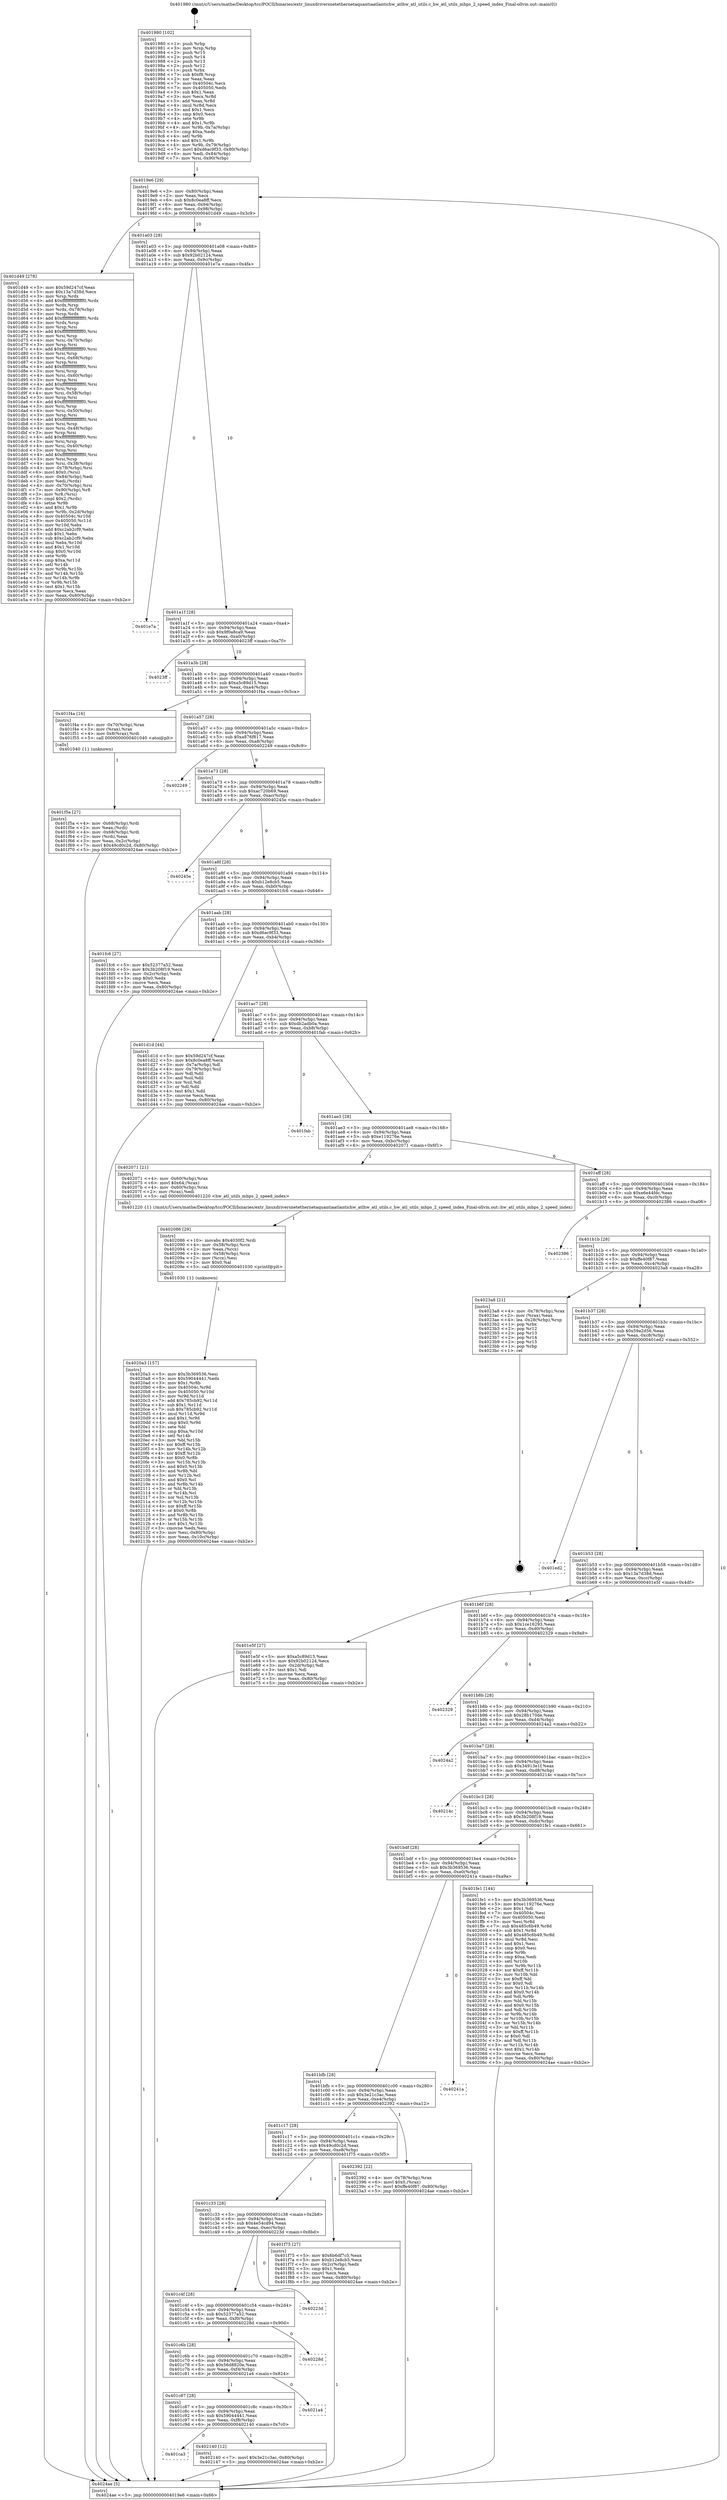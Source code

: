 digraph "0x401980" {
  label = "0x401980 (/mnt/c/Users/mathe/Desktop/tcc/POCII/binaries/extr_linuxdriversnetethernetaquantiaatlantichw_atlhw_atl_utils.c_hw_atl_utils_mbps_2_speed_index_Final-ollvm.out::main(0))"
  labelloc = "t"
  node[shape=record]

  Entry [label="",width=0.3,height=0.3,shape=circle,fillcolor=black,style=filled]
  "0x4019e6" [label="{
     0x4019e6 [29]\l
     | [instrs]\l
     &nbsp;&nbsp;0x4019e6 \<+3\>: mov -0x80(%rbp),%eax\l
     &nbsp;&nbsp;0x4019e9 \<+2\>: mov %eax,%ecx\l
     &nbsp;&nbsp;0x4019eb \<+6\>: sub $0x8c0ea8ff,%ecx\l
     &nbsp;&nbsp;0x4019f1 \<+6\>: mov %eax,-0x94(%rbp)\l
     &nbsp;&nbsp;0x4019f7 \<+6\>: mov %ecx,-0x98(%rbp)\l
     &nbsp;&nbsp;0x4019fd \<+6\>: je 0000000000401d49 \<main+0x3c9\>\l
  }"]
  "0x401d49" [label="{
     0x401d49 [278]\l
     | [instrs]\l
     &nbsp;&nbsp;0x401d49 \<+5\>: mov $0x59d247cf,%eax\l
     &nbsp;&nbsp;0x401d4e \<+5\>: mov $0x13a7d38d,%ecx\l
     &nbsp;&nbsp;0x401d53 \<+3\>: mov %rsp,%rdx\l
     &nbsp;&nbsp;0x401d56 \<+4\>: add $0xfffffffffffffff0,%rdx\l
     &nbsp;&nbsp;0x401d5a \<+3\>: mov %rdx,%rsp\l
     &nbsp;&nbsp;0x401d5d \<+4\>: mov %rdx,-0x78(%rbp)\l
     &nbsp;&nbsp;0x401d61 \<+3\>: mov %rsp,%rdx\l
     &nbsp;&nbsp;0x401d64 \<+4\>: add $0xfffffffffffffff0,%rdx\l
     &nbsp;&nbsp;0x401d68 \<+3\>: mov %rdx,%rsp\l
     &nbsp;&nbsp;0x401d6b \<+3\>: mov %rsp,%rsi\l
     &nbsp;&nbsp;0x401d6e \<+4\>: add $0xfffffffffffffff0,%rsi\l
     &nbsp;&nbsp;0x401d72 \<+3\>: mov %rsi,%rsp\l
     &nbsp;&nbsp;0x401d75 \<+4\>: mov %rsi,-0x70(%rbp)\l
     &nbsp;&nbsp;0x401d79 \<+3\>: mov %rsp,%rsi\l
     &nbsp;&nbsp;0x401d7c \<+4\>: add $0xfffffffffffffff0,%rsi\l
     &nbsp;&nbsp;0x401d80 \<+3\>: mov %rsi,%rsp\l
     &nbsp;&nbsp;0x401d83 \<+4\>: mov %rsi,-0x68(%rbp)\l
     &nbsp;&nbsp;0x401d87 \<+3\>: mov %rsp,%rsi\l
     &nbsp;&nbsp;0x401d8a \<+4\>: add $0xfffffffffffffff0,%rsi\l
     &nbsp;&nbsp;0x401d8e \<+3\>: mov %rsi,%rsp\l
     &nbsp;&nbsp;0x401d91 \<+4\>: mov %rsi,-0x60(%rbp)\l
     &nbsp;&nbsp;0x401d95 \<+3\>: mov %rsp,%rsi\l
     &nbsp;&nbsp;0x401d98 \<+4\>: add $0xfffffffffffffff0,%rsi\l
     &nbsp;&nbsp;0x401d9c \<+3\>: mov %rsi,%rsp\l
     &nbsp;&nbsp;0x401d9f \<+4\>: mov %rsi,-0x58(%rbp)\l
     &nbsp;&nbsp;0x401da3 \<+3\>: mov %rsp,%rsi\l
     &nbsp;&nbsp;0x401da6 \<+4\>: add $0xfffffffffffffff0,%rsi\l
     &nbsp;&nbsp;0x401daa \<+3\>: mov %rsi,%rsp\l
     &nbsp;&nbsp;0x401dad \<+4\>: mov %rsi,-0x50(%rbp)\l
     &nbsp;&nbsp;0x401db1 \<+3\>: mov %rsp,%rsi\l
     &nbsp;&nbsp;0x401db4 \<+4\>: add $0xfffffffffffffff0,%rsi\l
     &nbsp;&nbsp;0x401db8 \<+3\>: mov %rsi,%rsp\l
     &nbsp;&nbsp;0x401dbb \<+4\>: mov %rsi,-0x48(%rbp)\l
     &nbsp;&nbsp;0x401dbf \<+3\>: mov %rsp,%rsi\l
     &nbsp;&nbsp;0x401dc2 \<+4\>: add $0xfffffffffffffff0,%rsi\l
     &nbsp;&nbsp;0x401dc6 \<+3\>: mov %rsi,%rsp\l
     &nbsp;&nbsp;0x401dc9 \<+4\>: mov %rsi,-0x40(%rbp)\l
     &nbsp;&nbsp;0x401dcd \<+3\>: mov %rsp,%rsi\l
     &nbsp;&nbsp;0x401dd0 \<+4\>: add $0xfffffffffffffff0,%rsi\l
     &nbsp;&nbsp;0x401dd4 \<+3\>: mov %rsi,%rsp\l
     &nbsp;&nbsp;0x401dd7 \<+4\>: mov %rsi,-0x38(%rbp)\l
     &nbsp;&nbsp;0x401ddb \<+4\>: mov -0x78(%rbp),%rsi\l
     &nbsp;&nbsp;0x401ddf \<+6\>: movl $0x0,(%rsi)\l
     &nbsp;&nbsp;0x401de5 \<+6\>: mov -0x84(%rbp),%edi\l
     &nbsp;&nbsp;0x401deb \<+2\>: mov %edi,(%rdx)\l
     &nbsp;&nbsp;0x401ded \<+4\>: mov -0x70(%rbp),%rsi\l
     &nbsp;&nbsp;0x401df1 \<+7\>: mov -0x90(%rbp),%r8\l
     &nbsp;&nbsp;0x401df8 \<+3\>: mov %r8,(%rsi)\l
     &nbsp;&nbsp;0x401dfb \<+3\>: cmpl $0x2,(%rdx)\l
     &nbsp;&nbsp;0x401dfe \<+4\>: setne %r9b\l
     &nbsp;&nbsp;0x401e02 \<+4\>: and $0x1,%r9b\l
     &nbsp;&nbsp;0x401e06 \<+4\>: mov %r9b,-0x2d(%rbp)\l
     &nbsp;&nbsp;0x401e0a \<+8\>: mov 0x40504c,%r10d\l
     &nbsp;&nbsp;0x401e12 \<+8\>: mov 0x405050,%r11d\l
     &nbsp;&nbsp;0x401e1a \<+3\>: mov %r10d,%ebx\l
     &nbsp;&nbsp;0x401e1d \<+6\>: add $0xc2ab2cf9,%ebx\l
     &nbsp;&nbsp;0x401e23 \<+3\>: sub $0x1,%ebx\l
     &nbsp;&nbsp;0x401e26 \<+6\>: sub $0xc2ab2cf9,%ebx\l
     &nbsp;&nbsp;0x401e2c \<+4\>: imul %ebx,%r10d\l
     &nbsp;&nbsp;0x401e30 \<+4\>: and $0x1,%r10d\l
     &nbsp;&nbsp;0x401e34 \<+4\>: cmp $0x0,%r10d\l
     &nbsp;&nbsp;0x401e38 \<+4\>: sete %r9b\l
     &nbsp;&nbsp;0x401e3c \<+4\>: cmp $0xa,%r11d\l
     &nbsp;&nbsp;0x401e40 \<+4\>: setl %r14b\l
     &nbsp;&nbsp;0x401e44 \<+3\>: mov %r9b,%r15b\l
     &nbsp;&nbsp;0x401e47 \<+3\>: and %r14b,%r15b\l
     &nbsp;&nbsp;0x401e4a \<+3\>: xor %r14b,%r9b\l
     &nbsp;&nbsp;0x401e4d \<+3\>: or %r9b,%r15b\l
     &nbsp;&nbsp;0x401e50 \<+4\>: test $0x1,%r15b\l
     &nbsp;&nbsp;0x401e54 \<+3\>: cmovne %ecx,%eax\l
     &nbsp;&nbsp;0x401e57 \<+3\>: mov %eax,-0x80(%rbp)\l
     &nbsp;&nbsp;0x401e5a \<+5\>: jmp 00000000004024ae \<main+0xb2e\>\l
  }"]
  "0x401a03" [label="{
     0x401a03 [28]\l
     | [instrs]\l
     &nbsp;&nbsp;0x401a03 \<+5\>: jmp 0000000000401a08 \<main+0x88\>\l
     &nbsp;&nbsp;0x401a08 \<+6\>: mov -0x94(%rbp),%eax\l
     &nbsp;&nbsp;0x401a0e \<+5\>: sub $0x92b02124,%eax\l
     &nbsp;&nbsp;0x401a13 \<+6\>: mov %eax,-0x9c(%rbp)\l
     &nbsp;&nbsp;0x401a19 \<+6\>: je 0000000000401e7a \<main+0x4fa\>\l
  }"]
  Exit [label="",width=0.3,height=0.3,shape=circle,fillcolor=black,style=filled,peripheries=2]
  "0x401e7a" [label="{
     0x401e7a\l
  }", style=dashed]
  "0x401a1f" [label="{
     0x401a1f [28]\l
     | [instrs]\l
     &nbsp;&nbsp;0x401a1f \<+5\>: jmp 0000000000401a24 \<main+0xa4\>\l
     &nbsp;&nbsp;0x401a24 \<+6\>: mov -0x94(%rbp),%eax\l
     &nbsp;&nbsp;0x401a2a \<+5\>: sub $0x9f0a8ca9,%eax\l
     &nbsp;&nbsp;0x401a2f \<+6\>: mov %eax,-0xa0(%rbp)\l
     &nbsp;&nbsp;0x401a35 \<+6\>: je 00000000004023ff \<main+0xa7f\>\l
  }"]
  "0x401ca3" [label="{
     0x401ca3\l
  }", style=dashed]
  "0x4023ff" [label="{
     0x4023ff\l
  }", style=dashed]
  "0x401a3b" [label="{
     0x401a3b [28]\l
     | [instrs]\l
     &nbsp;&nbsp;0x401a3b \<+5\>: jmp 0000000000401a40 \<main+0xc0\>\l
     &nbsp;&nbsp;0x401a40 \<+6\>: mov -0x94(%rbp),%eax\l
     &nbsp;&nbsp;0x401a46 \<+5\>: sub $0xa5c89d15,%eax\l
     &nbsp;&nbsp;0x401a4b \<+6\>: mov %eax,-0xa4(%rbp)\l
     &nbsp;&nbsp;0x401a51 \<+6\>: je 0000000000401f4a \<main+0x5ca\>\l
  }"]
  "0x402140" [label="{
     0x402140 [12]\l
     | [instrs]\l
     &nbsp;&nbsp;0x402140 \<+7\>: movl $0x3e21c3ac,-0x80(%rbp)\l
     &nbsp;&nbsp;0x402147 \<+5\>: jmp 00000000004024ae \<main+0xb2e\>\l
  }"]
  "0x401f4a" [label="{
     0x401f4a [16]\l
     | [instrs]\l
     &nbsp;&nbsp;0x401f4a \<+4\>: mov -0x70(%rbp),%rax\l
     &nbsp;&nbsp;0x401f4e \<+3\>: mov (%rax),%rax\l
     &nbsp;&nbsp;0x401f51 \<+4\>: mov 0x8(%rax),%rdi\l
     &nbsp;&nbsp;0x401f55 \<+5\>: call 0000000000401040 \<atoi@plt\>\l
     | [calls]\l
     &nbsp;&nbsp;0x401040 \{1\} (unknown)\l
  }"]
  "0x401a57" [label="{
     0x401a57 [28]\l
     | [instrs]\l
     &nbsp;&nbsp;0x401a57 \<+5\>: jmp 0000000000401a5c \<main+0xdc\>\l
     &nbsp;&nbsp;0x401a5c \<+6\>: mov -0x94(%rbp),%eax\l
     &nbsp;&nbsp;0x401a62 \<+5\>: sub $0xa876f817,%eax\l
     &nbsp;&nbsp;0x401a67 \<+6\>: mov %eax,-0xa8(%rbp)\l
     &nbsp;&nbsp;0x401a6d \<+6\>: je 0000000000402249 \<main+0x8c9\>\l
  }"]
  "0x401c87" [label="{
     0x401c87 [28]\l
     | [instrs]\l
     &nbsp;&nbsp;0x401c87 \<+5\>: jmp 0000000000401c8c \<main+0x30c\>\l
     &nbsp;&nbsp;0x401c8c \<+6\>: mov -0x94(%rbp),%eax\l
     &nbsp;&nbsp;0x401c92 \<+5\>: sub $0x59044441,%eax\l
     &nbsp;&nbsp;0x401c97 \<+6\>: mov %eax,-0xf8(%rbp)\l
     &nbsp;&nbsp;0x401c9d \<+6\>: je 0000000000402140 \<main+0x7c0\>\l
  }"]
  "0x402249" [label="{
     0x402249\l
  }", style=dashed]
  "0x401a73" [label="{
     0x401a73 [28]\l
     | [instrs]\l
     &nbsp;&nbsp;0x401a73 \<+5\>: jmp 0000000000401a78 \<main+0xf8\>\l
     &nbsp;&nbsp;0x401a78 \<+6\>: mov -0x94(%rbp),%eax\l
     &nbsp;&nbsp;0x401a7e \<+5\>: sub $0xac720b69,%eax\l
     &nbsp;&nbsp;0x401a83 \<+6\>: mov %eax,-0xac(%rbp)\l
     &nbsp;&nbsp;0x401a89 \<+6\>: je 000000000040245e \<main+0xade\>\l
  }"]
  "0x4021a4" [label="{
     0x4021a4\l
  }", style=dashed]
  "0x40245e" [label="{
     0x40245e\l
  }", style=dashed]
  "0x401a8f" [label="{
     0x401a8f [28]\l
     | [instrs]\l
     &nbsp;&nbsp;0x401a8f \<+5\>: jmp 0000000000401a94 \<main+0x114\>\l
     &nbsp;&nbsp;0x401a94 \<+6\>: mov -0x94(%rbp),%eax\l
     &nbsp;&nbsp;0x401a9a \<+5\>: sub $0xb12e8cb5,%eax\l
     &nbsp;&nbsp;0x401a9f \<+6\>: mov %eax,-0xb0(%rbp)\l
     &nbsp;&nbsp;0x401aa5 \<+6\>: je 0000000000401fc6 \<main+0x646\>\l
  }"]
  "0x401c6b" [label="{
     0x401c6b [28]\l
     | [instrs]\l
     &nbsp;&nbsp;0x401c6b \<+5\>: jmp 0000000000401c70 \<main+0x2f0\>\l
     &nbsp;&nbsp;0x401c70 \<+6\>: mov -0x94(%rbp),%eax\l
     &nbsp;&nbsp;0x401c76 \<+5\>: sub $0x56d8820e,%eax\l
     &nbsp;&nbsp;0x401c7b \<+6\>: mov %eax,-0xf4(%rbp)\l
     &nbsp;&nbsp;0x401c81 \<+6\>: je 00000000004021a4 \<main+0x824\>\l
  }"]
  "0x401fc6" [label="{
     0x401fc6 [27]\l
     | [instrs]\l
     &nbsp;&nbsp;0x401fc6 \<+5\>: mov $0x52377a52,%eax\l
     &nbsp;&nbsp;0x401fcb \<+5\>: mov $0x3b208f19,%ecx\l
     &nbsp;&nbsp;0x401fd0 \<+3\>: mov -0x2c(%rbp),%edx\l
     &nbsp;&nbsp;0x401fd3 \<+3\>: cmp $0x0,%edx\l
     &nbsp;&nbsp;0x401fd6 \<+3\>: cmove %ecx,%eax\l
     &nbsp;&nbsp;0x401fd9 \<+3\>: mov %eax,-0x80(%rbp)\l
     &nbsp;&nbsp;0x401fdc \<+5\>: jmp 00000000004024ae \<main+0xb2e\>\l
  }"]
  "0x401aab" [label="{
     0x401aab [28]\l
     | [instrs]\l
     &nbsp;&nbsp;0x401aab \<+5\>: jmp 0000000000401ab0 \<main+0x130\>\l
     &nbsp;&nbsp;0x401ab0 \<+6\>: mov -0x94(%rbp),%eax\l
     &nbsp;&nbsp;0x401ab6 \<+5\>: sub $0xd6ac9f33,%eax\l
     &nbsp;&nbsp;0x401abb \<+6\>: mov %eax,-0xb4(%rbp)\l
     &nbsp;&nbsp;0x401ac1 \<+6\>: je 0000000000401d1d \<main+0x39d\>\l
  }"]
  "0x40228d" [label="{
     0x40228d\l
  }", style=dashed]
  "0x401d1d" [label="{
     0x401d1d [44]\l
     | [instrs]\l
     &nbsp;&nbsp;0x401d1d \<+5\>: mov $0x59d247cf,%eax\l
     &nbsp;&nbsp;0x401d22 \<+5\>: mov $0x8c0ea8ff,%ecx\l
     &nbsp;&nbsp;0x401d27 \<+3\>: mov -0x7a(%rbp),%dl\l
     &nbsp;&nbsp;0x401d2a \<+4\>: mov -0x79(%rbp),%sil\l
     &nbsp;&nbsp;0x401d2e \<+3\>: mov %dl,%dil\l
     &nbsp;&nbsp;0x401d31 \<+3\>: and %sil,%dil\l
     &nbsp;&nbsp;0x401d34 \<+3\>: xor %sil,%dl\l
     &nbsp;&nbsp;0x401d37 \<+3\>: or %dl,%dil\l
     &nbsp;&nbsp;0x401d3a \<+4\>: test $0x1,%dil\l
     &nbsp;&nbsp;0x401d3e \<+3\>: cmovne %ecx,%eax\l
     &nbsp;&nbsp;0x401d41 \<+3\>: mov %eax,-0x80(%rbp)\l
     &nbsp;&nbsp;0x401d44 \<+5\>: jmp 00000000004024ae \<main+0xb2e\>\l
  }"]
  "0x401ac7" [label="{
     0x401ac7 [28]\l
     | [instrs]\l
     &nbsp;&nbsp;0x401ac7 \<+5\>: jmp 0000000000401acc \<main+0x14c\>\l
     &nbsp;&nbsp;0x401acc \<+6\>: mov -0x94(%rbp),%eax\l
     &nbsp;&nbsp;0x401ad2 \<+5\>: sub $0xdb2adb0a,%eax\l
     &nbsp;&nbsp;0x401ad7 \<+6\>: mov %eax,-0xb8(%rbp)\l
     &nbsp;&nbsp;0x401add \<+6\>: je 0000000000401fab \<main+0x62b\>\l
  }"]
  "0x4024ae" [label="{
     0x4024ae [5]\l
     | [instrs]\l
     &nbsp;&nbsp;0x4024ae \<+5\>: jmp 00000000004019e6 \<main+0x66\>\l
  }"]
  "0x401980" [label="{
     0x401980 [102]\l
     | [instrs]\l
     &nbsp;&nbsp;0x401980 \<+1\>: push %rbp\l
     &nbsp;&nbsp;0x401981 \<+3\>: mov %rsp,%rbp\l
     &nbsp;&nbsp;0x401984 \<+2\>: push %r15\l
     &nbsp;&nbsp;0x401986 \<+2\>: push %r14\l
     &nbsp;&nbsp;0x401988 \<+2\>: push %r13\l
     &nbsp;&nbsp;0x40198a \<+2\>: push %r12\l
     &nbsp;&nbsp;0x40198c \<+1\>: push %rbx\l
     &nbsp;&nbsp;0x40198d \<+7\>: sub $0xf8,%rsp\l
     &nbsp;&nbsp;0x401994 \<+2\>: xor %eax,%eax\l
     &nbsp;&nbsp;0x401996 \<+7\>: mov 0x40504c,%ecx\l
     &nbsp;&nbsp;0x40199d \<+7\>: mov 0x405050,%edx\l
     &nbsp;&nbsp;0x4019a4 \<+3\>: sub $0x1,%eax\l
     &nbsp;&nbsp;0x4019a7 \<+3\>: mov %ecx,%r8d\l
     &nbsp;&nbsp;0x4019aa \<+3\>: add %eax,%r8d\l
     &nbsp;&nbsp;0x4019ad \<+4\>: imul %r8d,%ecx\l
     &nbsp;&nbsp;0x4019b1 \<+3\>: and $0x1,%ecx\l
     &nbsp;&nbsp;0x4019b4 \<+3\>: cmp $0x0,%ecx\l
     &nbsp;&nbsp;0x4019b7 \<+4\>: sete %r9b\l
     &nbsp;&nbsp;0x4019bb \<+4\>: and $0x1,%r9b\l
     &nbsp;&nbsp;0x4019bf \<+4\>: mov %r9b,-0x7a(%rbp)\l
     &nbsp;&nbsp;0x4019c3 \<+3\>: cmp $0xa,%edx\l
     &nbsp;&nbsp;0x4019c6 \<+4\>: setl %r9b\l
     &nbsp;&nbsp;0x4019ca \<+4\>: and $0x1,%r9b\l
     &nbsp;&nbsp;0x4019ce \<+4\>: mov %r9b,-0x79(%rbp)\l
     &nbsp;&nbsp;0x4019d2 \<+7\>: movl $0xd6ac9f33,-0x80(%rbp)\l
     &nbsp;&nbsp;0x4019d9 \<+6\>: mov %edi,-0x84(%rbp)\l
     &nbsp;&nbsp;0x4019df \<+7\>: mov %rsi,-0x90(%rbp)\l
  }"]
  "0x401c4f" [label="{
     0x401c4f [28]\l
     | [instrs]\l
     &nbsp;&nbsp;0x401c4f \<+5\>: jmp 0000000000401c54 \<main+0x2d4\>\l
     &nbsp;&nbsp;0x401c54 \<+6\>: mov -0x94(%rbp),%eax\l
     &nbsp;&nbsp;0x401c5a \<+5\>: sub $0x52377a52,%eax\l
     &nbsp;&nbsp;0x401c5f \<+6\>: mov %eax,-0xf0(%rbp)\l
     &nbsp;&nbsp;0x401c65 \<+6\>: je 000000000040228d \<main+0x90d\>\l
  }"]
  "0x40223d" [label="{
     0x40223d\l
  }", style=dashed]
  "0x401fab" [label="{
     0x401fab\l
  }", style=dashed]
  "0x401ae3" [label="{
     0x401ae3 [28]\l
     | [instrs]\l
     &nbsp;&nbsp;0x401ae3 \<+5\>: jmp 0000000000401ae8 \<main+0x168\>\l
     &nbsp;&nbsp;0x401ae8 \<+6\>: mov -0x94(%rbp),%eax\l
     &nbsp;&nbsp;0x401aee \<+5\>: sub $0xe119276e,%eax\l
     &nbsp;&nbsp;0x401af3 \<+6\>: mov %eax,-0xbc(%rbp)\l
     &nbsp;&nbsp;0x401af9 \<+6\>: je 0000000000402071 \<main+0x6f1\>\l
  }"]
  "0x4020a3" [label="{
     0x4020a3 [157]\l
     | [instrs]\l
     &nbsp;&nbsp;0x4020a3 \<+5\>: mov $0x3b369536,%esi\l
     &nbsp;&nbsp;0x4020a8 \<+5\>: mov $0x59044441,%edx\l
     &nbsp;&nbsp;0x4020ad \<+3\>: mov $0x1,%r8b\l
     &nbsp;&nbsp;0x4020b0 \<+8\>: mov 0x40504c,%r9d\l
     &nbsp;&nbsp;0x4020b8 \<+8\>: mov 0x405050,%r10d\l
     &nbsp;&nbsp;0x4020c0 \<+3\>: mov %r9d,%r11d\l
     &nbsp;&nbsp;0x4020c3 \<+7\>: add $0x785cb92,%r11d\l
     &nbsp;&nbsp;0x4020ca \<+4\>: sub $0x1,%r11d\l
     &nbsp;&nbsp;0x4020ce \<+7\>: sub $0x785cb92,%r11d\l
     &nbsp;&nbsp;0x4020d5 \<+4\>: imul %r11d,%r9d\l
     &nbsp;&nbsp;0x4020d9 \<+4\>: and $0x1,%r9d\l
     &nbsp;&nbsp;0x4020dd \<+4\>: cmp $0x0,%r9d\l
     &nbsp;&nbsp;0x4020e1 \<+3\>: sete %bl\l
     &nbsp;&nbsp;0x4020e4 \<+4\>: cmp $0xa,%r10d\l
     &nbsp;&nbsp;0x4020e8 \<+4\>: setl %r14b\l
     &nbsp;&nbsp;0x4020ec \<+3\>: mov %bl,%r15b\l
     &nbsp;&nbsp;0x4020ef \<+4\>: xor $0xff,%r15b\l
     &nbsp;&nbsp;0x4020f3 \<+3\>: mov %r14b,%r12b\l
     &nbsp;&nbsp;0x4020f6 \<+4\>: xor $0xff,%r12b\l
     &nbsp;&nbsp;0x4020fa \<+4\>: xor $0x0,%r8b\l
     &nbsp;&nbsp;0x4020fe \<+3\>: mov %r15b,%r13b\l
     &nbsp;&nbsp;0x402101 \<+4\>: and $0x0,%r13b\l
     &nbsp;&nbsp;0x402105 \<+3\>: and %r8b,%bl\l
     &nbsp;&nbsp;0x402108 \<+3\>: mov %r12b,%cl\l
     &nbsp;&nbsp;0x40210b \<+3\>: and $0x0,%cl\l
     &nbsp;&nbsp;0x40210e \<+3\>: and %r8b,%r14b\l
     &nbsp;&nbsp;0x402111 \<+3\>: or %bl,%r13b\l
     &nbsp;&nbsp;0x402114 \<+3\>: or %r14b,%cl\l
     &nbsp;&nbsp;0x402117 \<+3\>: xor %cl,%r13b\l
     &nbsp;&nbsp;0x40211a \<+3\>: or %r12b,%r15b\l
     &nbsp;&nbsp;0x40211d \<+4\>: xor $0xff,%r15b\l
     &nbsp;&nbsp;0x402121 \<+4\>: or $0x0,%r8b\l
     &nbsp;&nbsp;0x402125 \<+3\>: and %r8b,%r15b\l
     &nbsp;&nbsp;0x402128 \<+3\>: or %r15b,%r13b\l
     &nbsp;&nbsp;0x40212b \<+4\>: test $0x1,%r13b\l
     &nbsp;&nbsp;0x40212f \<+3\>: cmovne %edx,%esi\l
     &nbsp;&nbsp;0x402132 \<+3\>: mov %esi,-0x80(%rbp)\l
     &nbsp;&nbsp;0x402135 \<+6\>: mov %eax,-0x10c(%rbp)\l
     &nbsp;&nbsp;0x40213b \<+5\>: jmp 00000000004024ae \<main+0xb2e\>\l
  }"]
  "0x402071" [label="{
     0x402071 [21]\l
     | [instrs]\l
     &nbsp;&nbsp;0x402071 \<+4\>: mov -0x60(%rbp),%rax\l
     &nbsp;&nbsp;0x402075 \<+6\>: movl $0x64,(%rax)\l
     &nbsp;&nbsp;0x40207b \<+4\>: mov -0x60(%rbp),%rax\l
     &nbsp;&nbsp;0x40207f \<+2\>: mov (%rax),%edi\l
     &nbsp;&nbsp;0x402081 \<+5\>: call 0000000000401220 \<hw_atl_utils_mbps_2_speed_index\>\l
     | [calls]\l
     &nbsp;&nbsp;0x401220 \{1\} (/mnt/c/Users/mathe/Desktop/tcc/POCII/binaries/extr_linuxdriversnetethernetaquantiaatlantichw_atlhw_atl_utils.c_hw_atl_utils_mbps_2_speed_index_Final-ollvm.out::hw_atl_utils_mbps_2_speed_index)\l
  }"]
  "0x401aff" [label="{
     0x401aff [28]\l
     | [instrs]\l
     &nbsp;&nbsp;0x401aff \<+5\>: jmp 0000000000401b04 \<main+0x184\>\l
     &nbsp;&nbsp;0x401b04 \<+6\>: mov -0x94(%rbp),%eax\l
     &nbsp;&nbsp;0x401b0a \<+5\>: sub $0xe6e44fdc,%eax\l
     &nbsp;&nbsp;0x401b0f \<+6\>: mov %eax,-0xc0(%rbp)\l
     &nbsp;&nbsp;0x401b15 \<+6\>: je 0000000000402386 \<main+0xa06\>\l
  }"]
  "0x402086" [label="{
     0x402086 [29]\l
     | [instrs]\l
     &nbsp;&nbsp;0x402086 \<+10\>: movabs $0x4030f2,%rdi\l
     &nbsp;&nbsp;0x402090 \<+4\>: mov -0x58(%rbp),%rcx\l
     &nbsp;&nbsp;0x402094 \<+2\>: mov %eax,(%rcx)\l
     &nbsp;&nbsp;0x402096 \<+4\>: mov -0x58(%rbp),%rcx\l
     &nbsp;&nbsp;0x40209a \<+2\>: mov (%rcx),%esi\l
     &nbsp;&nbsp;0x40209c \<+2\>: mov $0x0,%al\l
     &nbsp;&nbsp;0x40209e \<+5\>: call 0000000000401030 \<printf@plt\>\l
     | [calls]\l
     &nbsp;&nbsp;0x401030 \{1\} (unknown)\l
  }"]
  "0x402386" [label="{
     0x402386\l
  }", style=dashed]
  "0x401b1b" [label="{
     0x401b1b [28]\l
     | [instrs]\l
     &nbsp;&nbsp;0x401b1b \<+5\>: jmp 0000000000401b20 \<main+0x1a0\>\l
     &nbsp;&nbsp;0x401b20 \<+6\>: mov -0x94(%rbp),%eax\l
     &nbsp;&nbsp;0x401b26 \<+5\>: sub $0xffe40f87,%eax\l
     &nbsp;&nbsp;0x401b2b \<+6\>: mov %eax,-0xc4(%rbp)\l
     &nbsp;&nbsp;0x401b31 \<+6\>: je 00000000004023a8 \<main+0xa28\>\l
  }"]
  "0x401c33" [label="{
     0x401c33 [28]\l
     | [instrs]\l
     &nbsp;&nbsp;0x401c33 \<+5\>: jmp 0000000000401c38 \<main+0x2b8\>\l
     &nbsp;&nbsp;0x401c38 \<+6\>: mov -0x94(%rbp),%eax\l
     &nbsp;&nbsp;0x401c3e \<+5\>: sub $0x4e54cd94,%eax\l
     &nbsp;&nbsp;0x401c43 \<+6\>: mov %eax,-0xec(%rbp)\l
     &nbsp;&nbsp;0x401c49 \<+6\>: je 000000000040223d \<main+0x8bd\>\l
  }"]
  "0x4023a8" [label="{
     0x4023a8 [21]\l
     | [instrs]\l
     &nbsp;&nbsp;0x4023a8 \<+4\>: mov -0x78(%rbp),%rax\l
     &nbsp;&nbsp;0x4023ac \<+2\>: mov (%rax),%eax\l
     &nbsp;&nbsp;0x4023ae \<+4\>: lea -0x28(%rbp),%rsp\l
     &nbsp;&nbsp;0x4023b2 \<+1\>: pop %rbx\l
     &nbsp;&nbsp;0x4023b3 \<+2\>: pop %r12\l
     &nbsp;&nbsp;0x4023b5 \<+2\>: pop %r13\l
     &nbsp;&nbsp;0x4023b7 \<+2\>: pop %r14\l
     &nbsp;&nbsp;0x4023b9 \<+2\>: pop %r15\l
     &nbsp;&nbsp;0x4023bb \<+1\>: pop %rbp\l
     &nbsp;&nbsp;0x4023bc \<+1\>: ret\l
  }"]
  "0x401b37" [label="{
     0x401b37 [28]\l
     | [instrs]\l
     &nbsp;&nbsp;0x401b37 \<+5\>: jmp 0000000000401b3c \<main+0x1bc\>\l
     &nbsp;&nbsp;0x401b3c \<+6\>: mov -0x94(%rbp),%eax\l
     &nbsp;&nbsp;0x401b42 \<+5\>: sub $0x59a2d56,%eax\l
     &nbsp;&nbsp;0x401b47 \<+6\>: mov %eax,-0xc8(%rbp)\l
     &nbsp;&nbsp;0x401b4d \<+6\>: je 0000000000401ed2 \<main+0x552\>\l
  }"]
  "0x401f75" [label="{
     0x401f75 [27]\l
     | [instrs]\l
     &nbsp;&nbsp;0x401f75 \<+5\>: mov $0x6b6df7c5,%eax\l
     &nbsp;&nbsp;0x401f7a \<+5\>: mov $0xb12e8cb5,%ecx\l
     &nbsp;&nbsp;0x401f7f \<+3\>: mov -0x2c(%rbp),%edx\l
     &nbsp;&nbsp;0x401f82 \<+3\>: cmp $0x1,%edx\l
     &nbsp;&nbsp;0x401f85 \<+3\>: cmovl %ecx,%eax\l
     &nbsp;&nbsp;0x401f88 \<+3\>: mov %eax,-0x80(%rbp)\l
     &nbsp;&nbsp;0x401f8b \<+5\>: jmp 00000000004024ae \<main+0xb2e\>\l
  }"]
  "0x401ed2" [label="{
     0x401ed2\l
  }", style=dashed]
  "0x401b53" [label="{
     0x401b53 [28]\l
     | [instrs]\l
     &nbsp;&nbsp;0x401b53 \<+5\>: jmp 0000000000401b58 \<main+0x1d8\>\l
     &nbsp;&nbsp;0x401b58 \<+6\>: mov -0x94(%rbp),%eax\l
     &nbsp;&nbsp;0x401b5e \<+5\>: sub $0x13a7d38d,%eax\l
     &nbsp;&nbsp;0x401b63 \<+6\>: mov %eax,-0xcc(%rbp)\l
     &nbsp;&nbsp;0x401b69 \<+6\>: je 0000000000401e5f \<main+0x4df\>\l
  }"]
  "0x401c17" [label="{
     0x401c17 [28]\l
     | [instrs]\l
     &nbsp;&nbsp;0x401c17 \<+5\>: jmp 0000000000401c1c \<main+0x29c\>\l
     &nbsp;&nbsp;0x401c1c \<+6\>: mov -0x94(%rbp),%eax\l
     &nbsp;&nbsp;0x401c22 \<+5\>: sub $0x49cd0c2d,%eax\l
     &nbsp;&nbsp;0x401c27 \<+6\>: mov %eax,-0xe8(%rbp)\l
     &nbsp;&nbsp;0x401c2d \<+6\>: je 0000000000401f75 \<main+0x5f5\>\l
  }"]
  "0x401e5f" [label="{
     0x401e5f [27]\l
     | [instrs]\l
     &nbsp;&nbsp;0x401e5f \<+5\>: mov $0xa5c89d15,%eax\l
     &nbsp;&nbsp;0x401e64 \<+5\>: mov $0x92b02124,%ecx\l
     &nbsp;&nbsp;0x401e69 \<+3\>: mov -0x2d(%rbp),%dl\l
     &nbsp;&nbsp;0x401e6c \<+3\>: test $0x1,%dl\l
     &nbsp;&nbsp;0x401e6f \<+3\>: cmovne %ecx,%eax\l
     &nbsp;&nbsp;0x401e72 \<+3\>: mov %eax,-0x80(%rbp)\l
     &nbsp;&nbsp;0x401e75 \<+5\>: jmp 00000000004024ae \<main+0xb2e\>\l
  }"]
  "0x401b6f" [label="{
     0x401b6f [28]\l
     | [instrs]\l
     &nbsp;&nbsp;0x401b6f \<+5\>: jmp 0000000000401b74 \<main+0x1f4\>\l
     &nbsp;&nbsp;0x401b74 \<+6\>: mov -0x94(%rbp),%eax\l
     &nbsp;&nbsp;0x401b7a \<+5\>: sub $0x1ce16293,%eax\l
     &nbsp;&nbsp;0x401b7f \<+6\>: mov %eax,-0xd0(%rbp)\l
     &nbsp;&nbsp;0x401b85 \<+6\>: je 0000000000402329 \<main+0x9a9\>\l
  }"]
  "0x401f5a" [label="{
     0x401f5a [27]\l
     | [instrs]\l
     &nbsp;&nbsp;0x401f5a \<+4\>: mov -0x68(%rbp),%rdi\l
     &nbsp;&nbsp;0x401f5e \<+2\>: mov %eax,(%rdi)\l
     &nbsp;&nbsp;0x401f60 \<+4\>: mov -0x68(%rbp),%rdi\l
     &nbsp;&nbsp;0x401f64 \<+2\>: mov (%rdi),%eax\l
     &nbsp;&nbsp;0x401f66 \<+3\>: mov %eax,-0x2c(%rbp)\l
     &nbsp;&nbsp;0x401f69 \<+7\>: movl $0x49cd0c2d,-0x80(%rbp)\l
     &nbsp;&nbsp;0x401f70 \<+5\>: jmp 00000000004024ae \<main+0xb2e\>\l
  }"]
  "0x402392" [label="{
     0x402392 [22]\l
     | [instrs]\l
     &nbsp;&nbsp;0x402392 \<+4\>: mov -0x78(%rbp),%rax\l
     &nbsp;&nbsp;0x402396 \<+6\>: movl $0x0,(%rax)\l
     &nbsp;&nbsp;0x40239c \<+7\>: movl $0xffe40f87,-0x80(%rbp)\l
     &nbsp;&nbsp;0x4023a3 \<+5\>: jmp 00000000004024ae \<main+0xb2e\>\l
  }"]
  "0x402329" [label="{
     0x402329\l
  }", style=dashed]
  "0x401b8b" [label="{
     0x401b8b [28]\l
     | [instrs]\l
     &nbsp;&nbsp;0x401b8b \<+5\>: jmp 0000000000401b90 \<main+0x210\>\l
     &nbsp;&nbsp;0x401b90 \<+6\>: mov -0x94(%rbp),%eax\l
     &nbsp;&nbsp;0x401b96 \<+5\>: sub $0x28b170de,%eax\l
     &nbsp;&nbsp;0x401b9b \<+6\>: mov %eax,-0xd4(%rbp)\l
     &nbsp;&nbsp;0x401ba1 \<+6\>: je 00000000004024a2 \<main+0xb22\>\l
  }"]
  "0x401bfb" [label="{
     0x401bfb [28]\l
     | [instrs]\l
     &nbsp;&nbsp;0x401bfb \<+5\>: jmp 0000000000401c00 \<main+0x280\>\l
     &nbsp;&nbsp;0x401c00 \<+6\>: mov -0x94(%rbp),%eax\l
     &nbsp;&nbsp;0x401c06 \<+5\>: sub $0x3e21c3ac,%eax\l
     &nbsp;&nbsp;0x401c0b \<+6\>: mov %eax,-0xe4(%rbp)\l
     &nbsp;&nbsp;0x401c11 \<+6\>: je 0000000000402392 \<main+0xa12\>\l
  }"]
  "0x4024a2" [label="{
     0x4024a2\l
  }", style=dashed]
  "0x401ba7" [label="{
     0x401ba7 [28]\l
     | [instrs]\l
     &nbsp;&nbsp;0x401ba7 \<+5\>: jmp 0000000000401bac \<main+0x22c\>\l
     &nbsp;&nbsp;0x401bac \<+6\>: mov -0x94(%rbp),%eax\l
     &nbsp;&nbsp;0x401bb2 \<+5\>: sub $0x34913e1f,%eax\l
     &nbsp;&nbsp;0x401bb7 \<+6\>: mov %eax,-0xd8(%rbp)\l
     &nbsp;&nbsp;0x401bbd \<+6\>: je 000000000040214c \<main+0x7cc\>\l
  }"]
  "0x40241a" [label="{
     0x40241a\l
  }", style=dashed]
  "0x40214c" [label="{
     0x40214c\l
  }", style=dashed]
  "0x401bc3" [label="{
     0x401bc3 [28]\l
     | [instrs]\l
     &nbsp;&nbsp;0x401bc3 \<+5\>: jmp 0000000000401bc8 \<main+0x248\>\l
     &nbsp;&nbsp;0x401bc8 \<+6\>: mov -0x94(%rbp),%eax\l
     &nbsp;&nbsp;0x401bce \<+5\>: sub $0x3b208f19,%eax\l
     &nbsp;&nbsp;0x401bd3 \<+6\>: mov %eax,-0xdc(%rbp)\l
     &nbsp;&nbsp;0x401bd9 \<+6\>: je 0000000000401fe1 \<main+0x661\>\l
  }"]
  "0x401bdf" [label="{
     0x401bdf [28]\l
     | [instrs]\l
     &nbsp;&nbsp;0x401bdf \<+5\>: jmp 0000000000401be4 \<main+0x264\>\l
     &nbsp;&nbsp;0x401be4 \<+6\>: mov -0x94(%rbp),%eax\l
     &nbsp;&nbsp;0x401bea \<+5\>: sub $0x3b369536,%eax\l
     &nbsp;&nbsp;0x401bef \<+6\>: mov %eax,-0xe0(%rbp)\l
     &nbsp;&nbsp;0x401bf5 \<+6\>: je 000000000040241a \<main+0xa9a\>\l
  }"]
  "0x401fe1" [label="{
     0x401fe1 [144]\l
     | [instrs]\l
     &nbsp;&nbsp;0x401fe1 \<+5\>: mov $0x3b369536,%eax\l
     &nbsp;&nbsp;0x401fe6 \<+5\>: mov $0xe119276e,%ecx\l
     &nbsp;&nbsp;0x401feb \<+2\>: mov $0x1,%dl\l
     &nbsp;&nbsp;0x401fed \<+7\>: mov 0x40504c,%esi\l
     &nbsp;&nbsp;0x401ff4 \<+7\>: mov 0x405050,%edi\l
     &nbsp;&nbsp;0x401ffb \<+3\>: mov %esi,%r8d\l
     &nbsp;&nbsp;0x401ffe \<+7\>: sub $0x485c6b49,%r8d\l
     &nbsp;&nbsp;0x402005 \<+4\>: sub $0x1,%r8d\l
     &nbsp;&nbsp;0x402009 \<+7\>: add $0x485c6b49,%r8d\l
     &nbsp;&nbsp;0x402010 \<+4\>: imul %r8d,%esi\l
     &nbsp;&nbsp;0x402014 \<+3\>: and $0x1,%esi\l
     &nbsp;&nbsp;0x402017 \<+3\>: cmp $0x0,%esi\l
     &nbsp;&nbsp;0x40201a \<+4\>: sete %r9b\l
     &nbsp;&nbsp;0x40201e \<+3\>: cmp $0xa,%edi\l
     &nbsp;&nbsp;0x402021 \<+4\>: setl %r10b\l
     &nbsp;&nbsp;0x402025 \<+3\>: mov %r9b,%r11b\l
     &nbsp;&nbsp;0x402028 \<+4\>: xor $0xff,%r11b\l
     &nbsp;&nbsp;0x40202c \<+3\>: mov %r10b,%bl\l
     &nbsp;&nbsp;0x40202f \<+3\>: xor $0xff,%bl\l
     &nbsp;&nbsp;0x402032 \<+3\>: xor $0x0,%dl\l
     &nbsp;&nbsp;0x402035 \<+3\>: mov %r11b,%r14b\l
     &nbsp;&nbsp;0x402038 \<+4\>: and $0x0,%r14b\l
     &nbsp;&nbsp;0x40203c \<+3\>: and %dl,%r9b\l
     &nbsp;&nbsp;0x40203f \<+3\>: mov %bl,%r15b\l
     &nbsp;&nbsp;0x402042 \<+4\>: and $0x0,%r15b\l
     &nbsp;&nbsp;0x402046 \<+3\>: and %dl,%r10b\l
     &nbsp;&nbsp;0x402049 \<+3\>: or %r9b,%r14b\l
     &nbsp;&nbsp;0x40204c \<+3\>: or %r10b,%r15b\l
     &nbsp;&nbsp;0x40204f \<+3\>: xor %r15b,%r14b\l
     &nbsp;&nbsp;0x402052 \<+3\>: or %bl,%r11b\l
     &nbsp;&nbsp;0x402055 \<+4\>: xor $0xff,%r11b\l
     &nbsp;&nbsp;0x402059 \<+3\>: or $0x0,%dl\l
     &nbsp;&nbsp;0x40205c \<+3\>: and %dl,%r11b\l
     &nbsp;&nbsp;0x40205f \<+3\>: or %r11b,%r14b\l
     &nbsp;&nbsp;0x402062 \<+4\>: test $0x1,%r14b\l
     &nbsp;&nbsp;0x402066 \<+3\>: cmovne %ecx,%eax\l
     &nbsp;&nbsp;0x402069 \<+3\>: mov %eax,-0x80(%rbp)\l
     &nbsp;&nbsp;0x40206c \<+5\>: jmp 00000000004024ae \<main+0xb2e\>\l
  }"]
  Entry -> "0x401980" [label=" 1"]
  "0x4019e6" -> "0x401d49" [label=" 1"]
  "0x4019e6" -> "0x401a03" [label=" 10"]
  "0x4023a8" -> Exit [label=" 1"]
  "0x401a03" -> "0x401e7a" [label=" 0"]
  "0x401a03" -> "0x401a1f" [label=" 10"]
  "0x402392" -> "0x4024ae" [label=" 1"]
  "0x401a1f" -> "0x4023ff" [label=" 0"]
  "0x401a1f" -> "0x401a3b" [label=" 10"]
  "0x402140" -> "0x4024ae" [label=" 1"]
  "0x401a3b" -> "0x401f4a" [label=" 1"]
  "0x401a3b" -> "0x401a57" [label=" 9"]
  "0x401c87" -> "0x401ca3" [label=" 0"]
  "0x401a57" -> "0x402249" [label=" 0"]
  "0x401a57" -> "0x401a73" [label=" 9"]
  "0x401c87" -> "0x402140" [label=" 1"]
  "0x401a73" -> "0x40245e" [label=" 0"]
  "0x401a73" -> "0x401a8f" [label=" 9"]
  "0x401c6b" -> "0x401c87" [label=" 1"]
  "0x401a8f" -> "0x401fc6" [label=" 1"]
  "0x401a8f" -> "0x401aab" [label=" 8"]
  "0x401c6b" -> "0x4021a4" [label=" 0"]
  "0x401aab" -> "0x401d1d" [label=" 1"]
  "0x401aab" -> "0x401ac7" [label=" 7"]
  "0x401d1d" -> "0x4024ae" [label=" 1"]
  "0x401980" -> "0x4019e6" [label=" 1"]
  "0x4024ae" -> "0x4019e6" [label=" 10"]
  "0x401c4f" -> "0x401c6b" [label=" 1"]
  "0x401d49" -> "0x4024ae" [label=" 1"]
  "0x401c4f" -> "0x40228d" [label=" 0"]
  "0x401ac7" -> "0x401fab" [label=" 0"]
  "0x401ac7" -> "0x401ae3" [label=" 7"]
  "0x401c33" -> "0x401c4f" [label=" 1"]
  "0x401ae3" -> "0x402071" [label=" 1"]
  "0x401ae3" -> "0x401aff" [label=" 6"]
  "0x401c33" -> "0x40223d" [label=" 0"]
  "0x401aff" -> "0x402386" [label=" 0"]
  "0x401aff" -> "0x401b1b" [label=" 6"]
  "0x4020a3" -> "0x4024ae" [label=" 1"]
  "0x401b1b" -> "0x4023a8" [label=" 1"]
  "0x401b1b" -> "0x401b37" [label=" 5"]
  "0x402086" -> "0x4020a3" [label=" 1"]
  "0x401b37" -> "0x401ed2" [label=" 0"]
  "0x401b37" -> "0x401b53" [label=" 5"]
  "0x402071" -> "0x402086" [label=" 1"]
  "0x401b53" -> "0x401e5f" [label=" 1"]
  "0x401b53" -> "0x401b6f" [label=" 4"]
  "0x401e5f" -> "0x4024ae" [label=" 1"]
  "0x401f4a" -> "0x401f5a" [label=" 1"]
  "0x401f5a" -> "0x4024ae" [label=" 1"]
  "0x401fc6" -> "0x4024ae" [label=" 1"]
  "0x401b6f" -> "0x402329" [label=" 0"]
  "0x401b6f" -> "0x401b8b" [label=" 4"]
  "0x401f75" -> "0x4024ae" [label=" 1"]
  "0x401b8b" -> "0x4024a2" [label=" 0"]
  "0x401b8b" -> "0x401ba7" [label=" 4"]
  "0x401c17" -> "0x401f75" [label=" 1"]
  "0x401ba7" -> "0x40214c" [label=" 0"]
  "0x401ba7" -> "0x401bc3" [label=" 4"]
  "0x401fe1" -> "0x4024ae" [label=" 1"]
  "0x401bc3" -> "0x401fe1" [label=" 1"]
  "0x401bc3" -> "0x401bdf" [label=" 3"]
  "0x401bfb" -> "0x401c17" [label=" 2"]
  "0x401bdf" -> "0x40241a" [label=" 0"]
  "0x401bdf" -> "0x401bfb" [label=" 3"]
  "0x401c17" -> "0x401c33" [label=" 1"]
  "0x401bfb" -> "0x402392" [label=" 1"]
}

